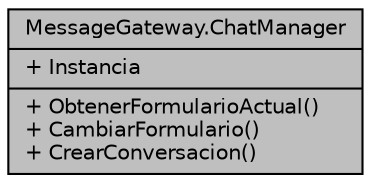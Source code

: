 digraph "MessageGateway.ChatManager"
{
 // INTERACTIVE_SVG=YES
 // LATEX_PDF_SIZE
  edge [fontname="Helvetica",fontsize="10",labelfontname="Helvetica",labelfontsize="10"];
  node [fontname="Helvetica",fontsize="10",shape=record];
  Node1 [label="{MessageGateway.ChatManager\n|+ Instancia\l|+ ObtenerFormularioActual()\l+ CambiarFormulario()\l+ CrearConversacion()\l}",height=0.2,width=0.4,color="black", fillcolor="grey75", style="filled", fontcolor="black",tooltip="Clase delegable de tareas de almacenamiento de ingormación de chats para permitir simultaneidad de co..."];
}
